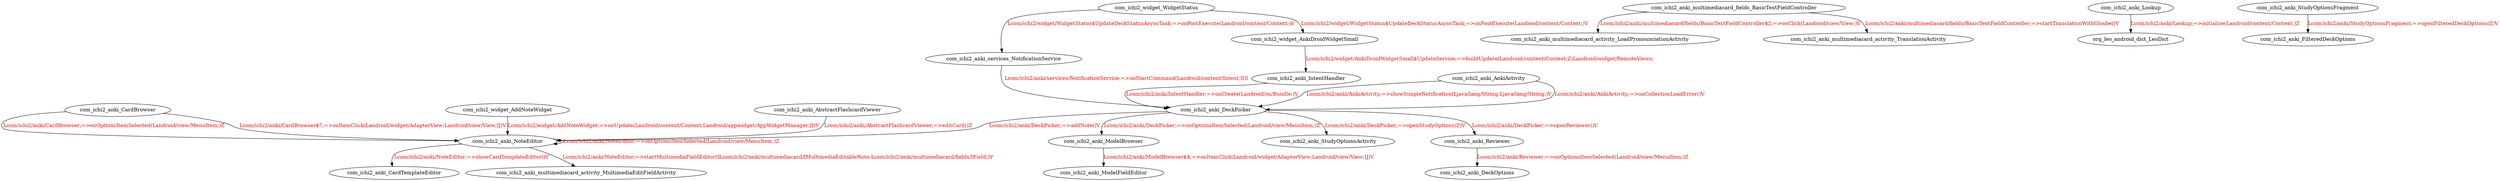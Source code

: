 digraph G {
com_ichi2_anki_IntentHandler -> com_ichi2_anki_DeckPicker [label="Lcom/ichi2/anki/IntentHandler;=>onCreate(Landroid/os/Bundle;)V", fontcolor="red"];
com_ichi2_anki_services_NotificationService -> com_ichi2_anki_DeckPicker [label="Lcom/ichi2/anki/services/NotificationService;=>onStartCommand(Landroid/content/Intent;II)I", fontcolor="red"];
com_ichi2_anki_DeckPicker -> com_ichi2_anki_ModelBrowser [label="Lcom/ichi2/anki/DeckPicker;=>onOptionsItemSelected(Landroid/view/MenuItem;)Z", fontcolor="red"];
com_ichi2_anki_DeckPicker -> com_ichi2_anki_NoteEditor [label="Lcom/ichi2/anki/DeckPicker;=>addNote()V", fontcolor="red"];
com_ichi2_anki_DeckPicker -> com_ichi2_anki_StudyOptionsActivity [label="Lcom/ichi2/anki/DeckPicker;=>openStudyOptions(Z)V", fontcolor="red"];
com_ichi2_anki_DeckPicker -> com_ichi2_anki_Reviewer [label="Lcom/ichi2/anki/DeckPicker;=>openReviewer()V", fontcolor="red"];
com_ichi2_anki_Reviewer -> com_ichi2_anki_DeckOptions [label="Lcom/ichi2/anki/Reviewer;=>onOptionsItemSelected(Landroid/view/MenuItem;)Z", fontcolor="red"];
com_ichi2_anki_CardBrowser -> com_ichi2_anki_NoteEditor [label="Lcom/ichi2/anki/CardBrowser;=>onOptionsItemSelected(Landroid/view/MenuItem;)Z", fontcolor="red"];
com_ichi2_anki_CardBrowser -> com_ichi2_anki_NoteEditor [label="Lcom/ichi2/anki/CardBrowser$7;=>onItemClick(Landroid/widget/AdapterView;Landroid/view/View;IJ)V", fontcolor="red"];
com_ichi2_anki_NoteEditor -> com_ichi2_anki_NoteEditor [label="Lcom/ichi2/anki/NoteEditor;=>onOptionsItemSelected(Landroid/view/MenuItem;)Z", fontcolor="red"];
com_ichi2_anki_NoteEditor -> com_ichi2_anki_CardTemplateEditor [label="Lcom/ichi2/anki/NoteEditor;=>showCardTemplateEditor()V", fontcolor="red"];
com_ichi2_anki_NoteEditor -> com_ichi2_anki_multimediacard_activity_MultimediaEditFieldActivity [label="Lcom/ichi2/anki/NoteEditor;=>startMultimediaFieldEditor(ILcom/ichi2/anki/multimediacard/IMultimediaEditableNote;Lcom/ichi2/anki/multimediacard/fields/IField;)V", fontcolor="red"];
com_ichi2_anki_multimediacard_fields_BasicTextFieldController -> com_ichi2_anki_multimediacard_activity_LoadPronounciationActivity [label="Lcom/ichi2/anki/multimediacard/fields/BasicTextFieldController$2;=>onClick(Landroid/view/View;)V", fontcolor="red"];
com_ichi2_anki_multimediacard_fields_BasicTextFieldController -> com_ichi2_anki_multimediacard_activity_TranslationActivity [label="Lcom/ichi2/anki/multimediacard/fields/BasicTextFieldController;=>startTranslationWithGlosbe()V", fontcolor="red"];
com_ichi2_widget_AddNoteWidget -> com_ichi2_anki_NoteEditor [label="Lcom/ichi2/widget/AddNoteWidget;=>onUpdate(Landroid/content/Context;Landroid/appwidget/AppWidgetManager;[I)V", fontcolor="red"];
com_ichi2_anki_ModelBrowser -> com_ichi2_anki_ModelFieldEditor [label="Lcom/ichi2/anki/ModelBrowser$4;=>onItemClick(Landroid/widget/AdapterView;Landroid/view/View;IJ)V", fontcolor="red"];
com_ichi2_widget_AnkiDroidWidgetSmall -> com_ichi2_anki_IntentHandler [label="Lcom/ichi2/widget/AnkiDroidWidgetSmall$UpdateService;=>buildUpdate(Landroid/content/Context;Z)Landroid/widget/RemoteViews;", fontcolor="red"];
com_ichi2_anki_AbstractFlashcardViewer -> com_ichi2_anki_NoteEditor [label="Lcom/ichi2/anki/AbstractFlashcardViewer;=>editCard()Z", fontcolor="red"];
com_ichi2_widget_WidgetStatus -> com_ichi2_widget_AnkiDroidWidgetSmall [label="Lcom/ichi2/widget/WidgetStatus$UpdateDeckStatusAsyncTask;=>onPostExecute(Landroid/content/Context;)V", fontcolor="red"];
com_ichi2_widget_WidgetStatus -> com_ichi2_anki_services_NotificationService [label="Lcom/ichi2/widget/WidgetStatus$UpdateDeckStatusAsyncTask;=>onPostExecute(Landroid/content/Context;)V", fontcolor="red"];
com_ichi2_anki_AnkiActivity -> com_ichi2_anki_DeckPicker [label="Lcom/ichi2/anki/AnkiActivity;=>showSimpleNotification(Ljava/lang/String;Ljava/lang/String;)V", fontcolor="red"];
com_ichi2_anki_AnkiActivity -> com_ichi2_anki_DeckPicker [label="Lcom/ichi2/anki/AnkiActivity;=>onCollectionLoadError()V", fontcolor="red"];
com_ichi2_anki_Lookup -> org_leo_android_dict_LeoDict [label="Lcom/ichi2/anki/Lookup;=>initialize(Landroid/content/Context;)Z", fontcolor="red"];
com_ichi2_anki_StudyOptionsFragment -> com_ichi2_anki_FilteredDeckOptions [label="Lcom/ichi2/anki/StudyOptionsFragment;=>openFilteredDeckOptions(Z)V", fontcolor="red"];
}